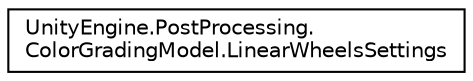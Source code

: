 digraph "Graphical Class Hierarchy"
{
  edge [fontname="Helvetica",fontsize="10",labelfontname="Helvetica",labelfontsize="10"];
  node [fontname="Helvetica",fontsize="10",shape=record];
  rankdir="LR";
  Node0 [label="UnityEngine.PostProcessing.\lColorGradingModel.LinearWheelsSettings",height=0.2,width=0.4,color="black", fillcolor="white", style="filled",URL="$struct_unity_engine_1_1_post_processing_1_1_color_grading_model_1_1_linear_wheels_settings.html"];
}
